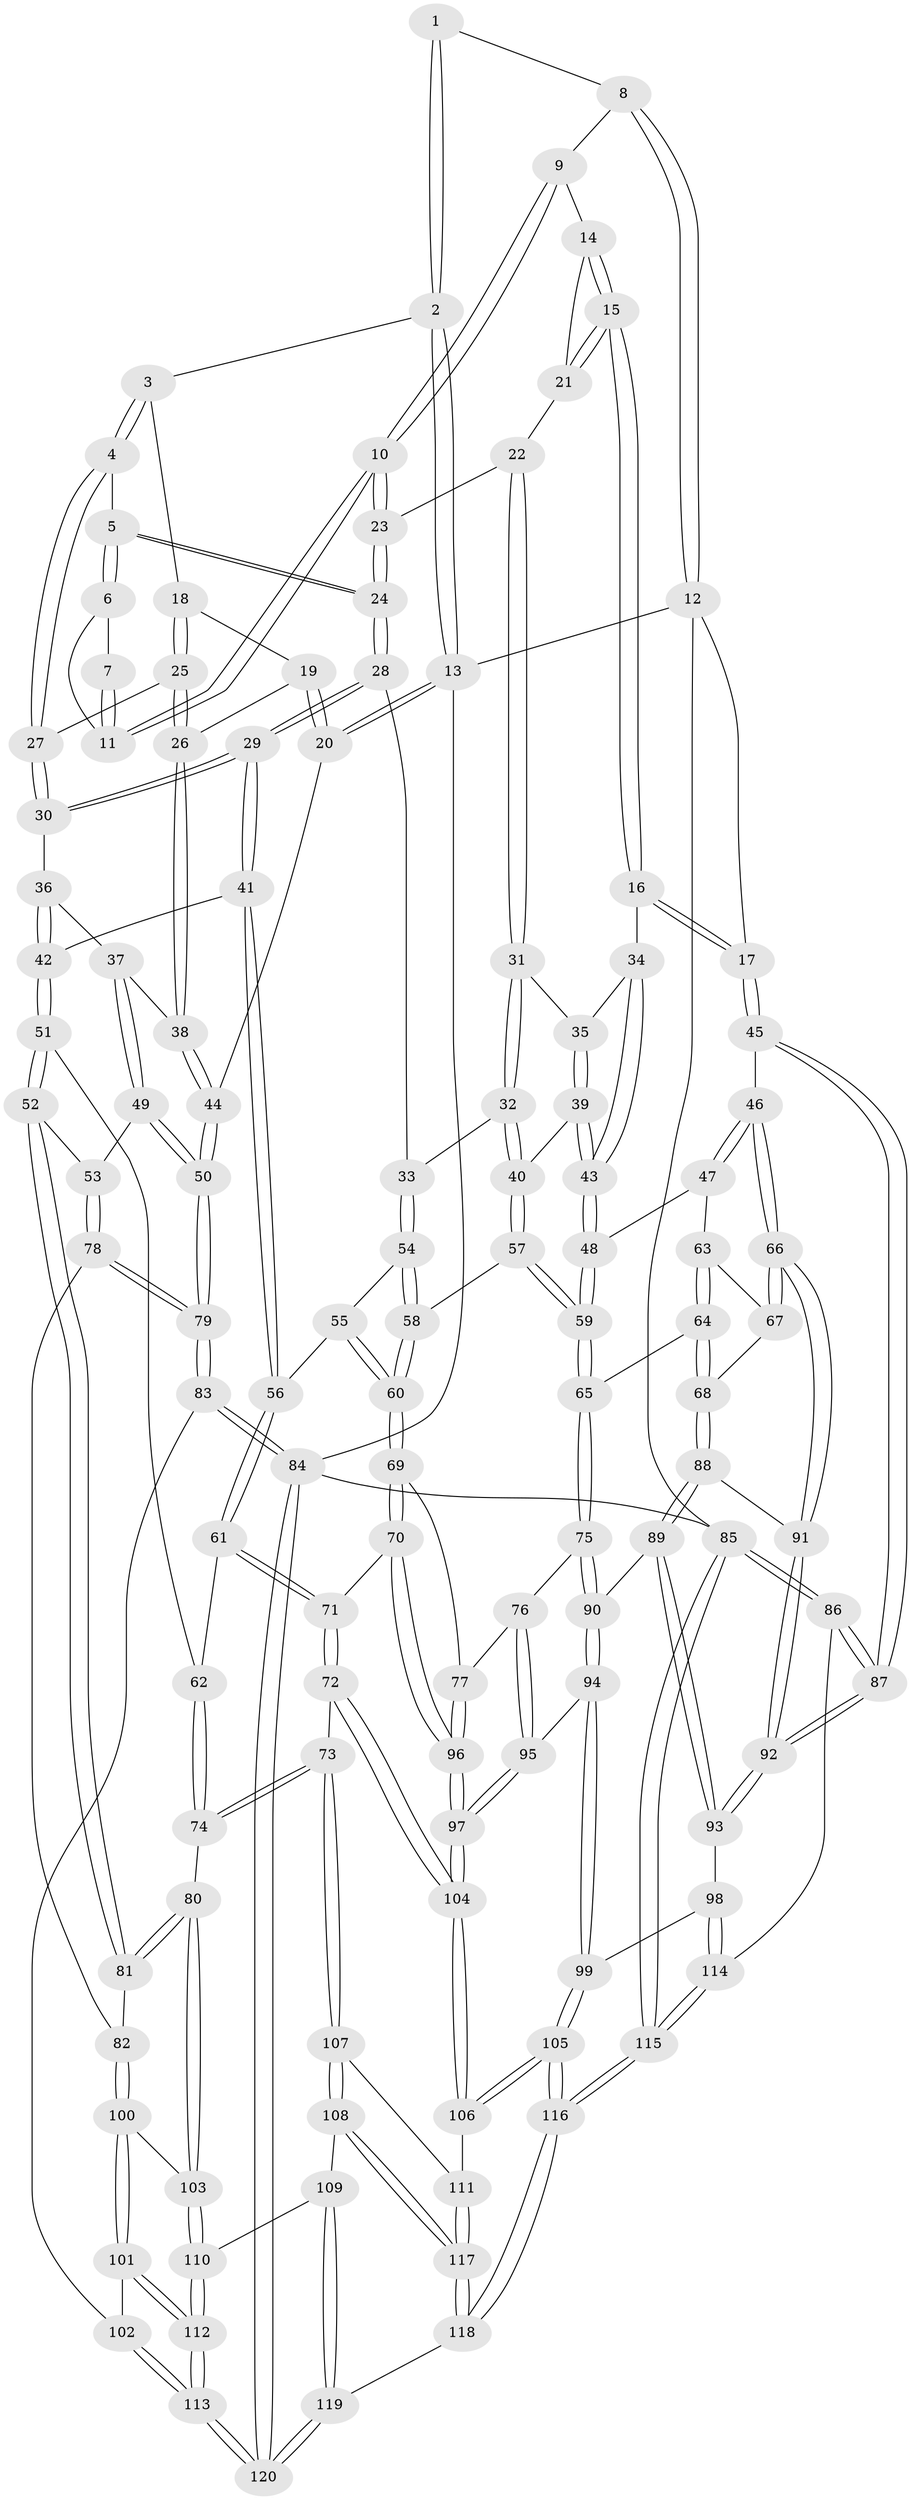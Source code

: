 // Generated by graph-tools (version 1.1) at 2025/38/03/09/25 02:38:27]
// undirected, 120 vertices, 297 edges
graph export_dot {
graph [start="1"]
  node [color=gray90,style=filled];
  1 [pos="+0.5891374602495293+0"];
  2 [pos="+0.27267001895819915+0"];
  3 [pos="+0.2823384303606087+0"];
  4 [pos="+0.3732380480226237+0.09424677020893242"];
  5 [pos="+0.39256241644407325+0.10988617691039862"];
  6 [pos="+0.51062427220829+0.07183036324813678"];
  7 [pos="+0.5781336068664781+0"];
  8 [pos="+0.700473352491157+0"];
  9 [pos="+0.7072540675251295+0.015649593294151724"];
  10 [pos="+0.5812888760207856+0.0855146545332251"];
  11 [pos="+0.5808441944943984+0.08517581481249419"];
  12 [pos="+1+0"];
  13 [pos="+0+0"];
  14 [pos="+0.7245156581496096+0.05749545056556806"];
  15 [pos="+0.9280523782260045+0.1770263374785169"];
  16 [pos="+0.9497504555088789+0.1881280059948636"];
  17 [pos="+1+0.16539390320545527"];
  18 [pos="+0.1650235256811377+0.07749405836875407"];
  19 [pos="+0.05582888484600932+0.07384822114051294"];
  20 [pos="+0+0"];
  21 [pos="+0.671542139155893+0.15054778366500166"];
  22 [pos="+0.6481789803941108+0.17870445838402246"];
  23 [pos="+0.6038299096347441+0.15883718484758155"];
  24 [pos="+0.45050372089053176+0.22481179481504882"];
  25 [pos="+0.1395974450224685+0.22165354289594025"];
  26 [pos="+0.1039755619001447+0.2511810227846146"];
  27 [pos="+0.2405669456066851+0.21091977853163774"];
  28 [pos="+0.45083070811544684+0.2756866506340911"];
  29 [pos="+0.42169077910471564+0.3260980857116345"];
  30 [pos="+0.3104763511173909+0.2971510632415612"];
  31 [pos="+0.6837406785790061+0.2647206448871244"];
  32 [pos="+0.651052827933511+0.3065721130067437"];
  33 [pos="+0.6398026400800592+0.31474400501859123"];
  34 [pos="+0.9149753586497789+0.2056972750047785"];
  35 [pos="+0.7697137117520115+0.2615936278392129"];
  36 [pos="+0.24889646476366498+0.3383100182234732"];
  37 [pos="+0.09874428352364442+0.2623259609368052"];
  38 [pos="+0.09693352162520777+0.2591933932151604"];
  39 [pos="+0.7743944987249379+0.3896382551752953"];
  40 [pos="+0.7442454981134222+0.4013286801847783"];
  41 [pos="+0.4202744021685035+0.36575763693875346"];
  42 [pos="+0.252922113560542+0.40956982597852337"];
  43 [pos="+0.8002591270116971+0.40051475961154404"];
  44 [pos="+0+0.270100950212254"];
  45 [pos="+1+0.26745051450887275"];
  46 [pos="+1+0.2855060775146731"];
  47 [pos="+0.856098446738237+0.44053680541132006"];
  48 [pos="+0.8160272742183076+0.41719257087520334"];
  49 [pos="+0.1560759199464404+0.4704922287855399"];
  50 [pos="+0+0.4189032638174056"];
  51 [pos="+0.19760248245764778+0.48153716630012855"];
  52 [pos="+0.179676610495202+0.48293417770551716"];
  53 [pos="+0.16001716493296134+0.4753404022577359"];
  54 [pos="+0.6227470867385073+0.39930825324365976"];
  55 [pos="+0.5280352050277937+0.4175808030083337"];
  56 [pos="+0.4293011625628719+0.39706790348533977"];
  57 [pos="+0.6909313893855219+0.49806690666017744"];
  58 [pos="+0.6631302131795427+0.4900859452408112"];
  59 [pos="+0.7044586601290251+0.5092704665856621"];
  60 [pos="+0.5827826122280807+0.5359047942288837"];
  61 [pos="+0.4193733209622569+0.45766022373786547"];
  62 [pos="+0.2209566779355466+0.4931149982230044"];
  63 [pos="+0.8537608777071307+0.44724709984860755"];
  64 [pos="+0.7342302330060556+0.5241864702901768"];
  65 [pos="+0.7149451690379781+0.5207482128271996"];
  66 [pos="+0.908063182513794+0.5767973882582208"];
  67 [pos="+0.8547001405428725+0.45875798204633517"];
  68 [pos="+0.8136328038802139+0.5665429657458189"];
  69 [pos="+0.5218077463243991+0.596807406396882"];
  70 [pos="+0.5003444171332868+0.6034662596388541"];
  71 [pos="+0.450672768307857+0.6136564202634964"];
  72 [pos="+0.4096987132433799+0.6670156366802504"];
  73 [pos="+0.40047453995528565+0.6731001074213595"];
  74 [pos="+0.38202726699417355+0.6754099845660793"];
  75 [pos="+0.6975314541426373+0.6400689818231697"];
  76 [pos="+0.6661194135914422+0.6547542824754365"];
  77 [pos="+0.6577924462706227+0.6571488576152598"];
  78 [pos="+0.00028270806325414075+0.6218084886475046"];
  79 [pos="+0+0.6564692694303184"];
  80 [pos="+0.3596807074274742+0.687534409580497"];
  81 [pos="+0.17660333689308222+0.5793344582684761"];
  82 [pos="+0.1528441925042521+0.6760149160019502"];
  83 [pos="+0+0.7762313644170226"];
  84 [pos="+0+1"];
  85 [pos="+1+1"];
  86 [pos="+1+0.8288642127491316"];
  87 [pos="+1+0.7602798379411473"];
  88 [pos="+0.8574129718608464+0.610940090315752"];
  89 [pos="+0.8517695862199826+0.6247266343429406"];
  90 [pos="+0.7653870290017697+0.6772470279542151"];
  91 [pos="+0.9023609228084833+0.5895103689759166"];
  92 [pos="+1+0.7559279131551968"];
  93 [pos="+0.9200534030322768+0.8021504989989698"];
  94 [pos="+0.7655359089402598+0.7280839184125667"];
  95 [pos="+0.7059130735780986+0.7460000495164061"];
  96 [pos="+0.6281875566639662+0.7467590760692998"];
  97 [pos="+0.6220751915359142+0.8069684100112243"];
  98 [pos="+0.8579548465401834+0.8465985429813792"];
  99 [pos="+0.8324502838789873+0.8422834639269386"];
  100 [pos="+0.17734884058469833+0.7095516419632756"];
  101 [pos="+0.13287932518424228+0.7813326750026204"];
  102 [pos="+0+0.8184825548841358"];
  103 [pos="+0.31851733778549773+0.7139896204414331"];
  104 [pos="+0.6214499456798676+0.8083781006972174"];
  105 [pos="+0.6805947494254427+0.8933328087261667"];
  106 [pos="+0.6301743584812131+0.8652813905328635"];
  107 [pos="+0.4352646726391093+0.8074089249974585"];
  108 [pos="+0.4189253503600551+0.9100795467606643"];
  109 [pos="+0.39836329407739196+0.926249530226122"];
  110 [pos="+0.26538133371649625+0.909581590930279"];
  111 [pos="+0.602980860520278+0.8779637529441408"];
  112 [pos="+0.2243077369929742+0.9381086659042652"];
  113 [pos="+0.18496889499682473+1"];
  114 [pos="+0.8868740428565923+0.9701941473609313"];
  115 [pos="+0.8916685911866155+1"];
  116 [pos="+0.7378961275216425+1"];
  117 [pos="+0.5402571587102617+0.9334216188670408"];
  118 [pos="+0.5112579663816588+1"];
  119 [pos="+0.44426300379846095+1"];
  120 [pos="+0.12314207905544661+1"];
  1 -- 2;
  1 -- 2;
  1 -- 8;
  2 -- 3;
  2 -- 13;
  2 -- 13;
  3 -- 4;
  3 -- 4;
  3 -- 18;
  4 -- 5;
  4 -- 27;
  4 -- 27;
  5 -- 6;
  5 -- 6;
  5 -- 24;
  5 -- 24;
  6 -- 7;
  6 -- 11;
  7 -- 11;
  7 -- 11;
  8 -- 9;
  8 -- 12;
  8 -- 12;
  9 -- 10;
  9 -- 10;
  9 -- 14;
  10 -- 11;
  10 -- 11;
  10 -- 23;
  10 -- 23;
  12 -- 13;
  12 -- 17;
  12 -- 85;
  13 -- 20;
  13 -- 20;
  13 -- 84;
  14 -- 15;
  14 -- 15;
  14 -- 21;
  15 -- 16;
  15 -- 16;
  15 -- 21;
  15 -- 21;
  16 -- 17;
  16 -- 17;
  16 -- 34;
  17 -- 45;
  17 -- 45;
  18 -- 19;
  18 -- 25;
  18 -- 25;
  19 -- 20;
  19 -- 20;
  19 -- 26;
  20 -- 44;
  21 -- 22;
  22 -- 23;
  22 -- 31;
  22 -- 31;
  23 -- 24;
  23 -- 24;
  24 -- 28;
  24 -- 28;
  25 -- 26;
  25 -- 26;
  25 -- 27;
  26 -- 38;
  26 -- 38;
  27 -- 30;
  27 -- 30;
  28 -- 29;
  28 -- 29;
  28 -- 33;
  29 -- 30;
  29 -- 30;
  29 -- 41;
  29 -- 41;
  30 -- 36;
  31 -- 32;
  31 -- 32;
  31 -- 35;
  32 -- 33;
  32 -- 40;
  32 -- 40;
  33 -- 54;
  33 -- 54;
  34 -- 35;
  34 -- 43;
  34 -- 43;
  35 -- 39;
  35 -- 39;
  36 -- 37;
  36 -- 42;
  36 -- 42;
  37 -- 38;
  37 -- 49;
  37 -- 49;
  38 -- 44;
  38 -- 44;
  39 -- 40;
  39 -- 43;
  39 -- 43;
  40 -- 57;
  40 -- 57;
  41 -- 42;
  41 -- 56;
  41 -- 56;
  42 -- 51;
  42 -- 51;
  43 -- 48;
  43 -- 48;
  44 -- 50;
  44 -- 50;
  45 -- 46;
  45 -- 87;
  45 -- 87;
  46 -- 47;
  46 -- 47;
  46 -- 66;
  46 -- 66;
  47 -- 48;
  47 -- 63;
  48 -- 59;
  48 -- 59;
  49 -- 50;
  49 -- 50;
  49 -- 53;
  50 -- 79;
  50 -- 79;
  51 -- 52;
  51 -- 52;
  51 -- 62;
  52 -- 53;
  52 -- 81;
  52 -- 81;
  53 -- 78;
  53 -- 78;
  54 -- 55;
  54 -- 58;
  54 -- 58;
  55 -- 56;
  55 -- 60;
  55 -- 60;
  56 -- 61;
  56 -- 61;
  57 -- 58;
  57 -- 59;
  57 -- 59;
  58 -- 60;
  58 -- 60;
  59 -- 65;
  59 -- 65;
  60 -- 69;
  60 -- 69;
  61 -- 62;
  61 -- 71;
  61 -- 71;
  62 -- 74;
  62 -- 74;
  63 -- 64;
  63 -- 64;
  63 -- 67;
  64 -- 65;
  64 -- 68;
  64 -- 68;
  65 -- 75;
  65 -- 75;
  66 -- 67;
  66 -- 67;
  66 -- 91;
  66 -- 91;
  67 -- 68;
  68 -- 88;
  68 -- 88;
  69 -- 70;
  69 -- 70;
  69 -- 77;
  70 -- 71;
  70 -- 96;
  70 -- 96;
  71 -- 72;
  71 -- 72;
  72 -- 73;
  72 -- 104;
  72 -- 104;
  73 -- 74;
  73 -- 74;
  73 -- 107;
  73 -- 107;
  74 -- 80;
  75 -- 76;
  75 -- 90;
  75 -- 90;
  76 -- 77;
  76 -- 95;
  76 -- 95;
  77 -- 96;
  77 -- 96;
  78 -- 79;
  78 -- 79;
  78 -- 82;
  79 -- 83;
  79 -- 83;
  80 -- 81;
  80 -- 81;
  80 -- 103;
  80 -- 103;
  81 -- 82;
  82 -- 100;
  82 -- 100;
  83 -- 84;
  83 -- 84;
  83 -- 102;
  84 -- 120;
  84 -- 120;
  84 -- 85;
  85 -- 86;
  85 -- 86;
  85 -- 115;
  85 -- 115;
  86 -- 87;
  86 -- 87;
  86 -- 114;
  87 -- 92;
  87 -- 92;
  88 -- 89;
  88 -- 89;
  88 -- 91;
  89 -- 90;
  89 -- 93;
  89 -- 93;
  90 -- 94;
  90 -- 94;
  91 -- 92;
  91 -- 92;
  92 -- 93;
  92 -- 93;
  93 -- 98;
  94 -- 95;
  94 -- 99;
  94 -- 99;
  95 -- 97;
  95 -- 97;
  96 -- 97;
  96 -- 97;
  97 -- 104;
  97 -- 104;
  98 -- 99;
  98 -- 114;
  98 -- 114;
  99 -- 105;
  99 -- 105;
  100 -- 101;
  100 -- 101;
  100 -- 103;
  101 -- 102;
  101 -- 112;
  101 -- 112;
  102 -- 113;
  102 -- 113;
  103 -- 110;
  103 -- 110;
  104 -- 106;
  104 -- 106;
  105 -- 106;
  105 -- 106;
  105 -- 116;
  105 -- 116;
  106 -- 111;
  107 -- 108;
  107 -- 108;
  107 -- 111;
  108 -- 109;
  108 -- 117;
  108 -- 117;
  109 -- 110;
  109 -- 119;
  109 -- 119;
  110 -- 112;
  110 -- 112;
  111 -- 117;
  111 -- 117;
  112 -- 113;
  112 -- 113;
  113 -- 120;
  113 -- 120;
  114 -- 115;
  114 -- 115;
  115 -- 116;
  115 -- 116;
  116 -- 118;
  116 -- 118;
  117 -- 118;
  117 -- 118;
  118 -- 119;
  119 -- 120;
  119 -- 120;
}
